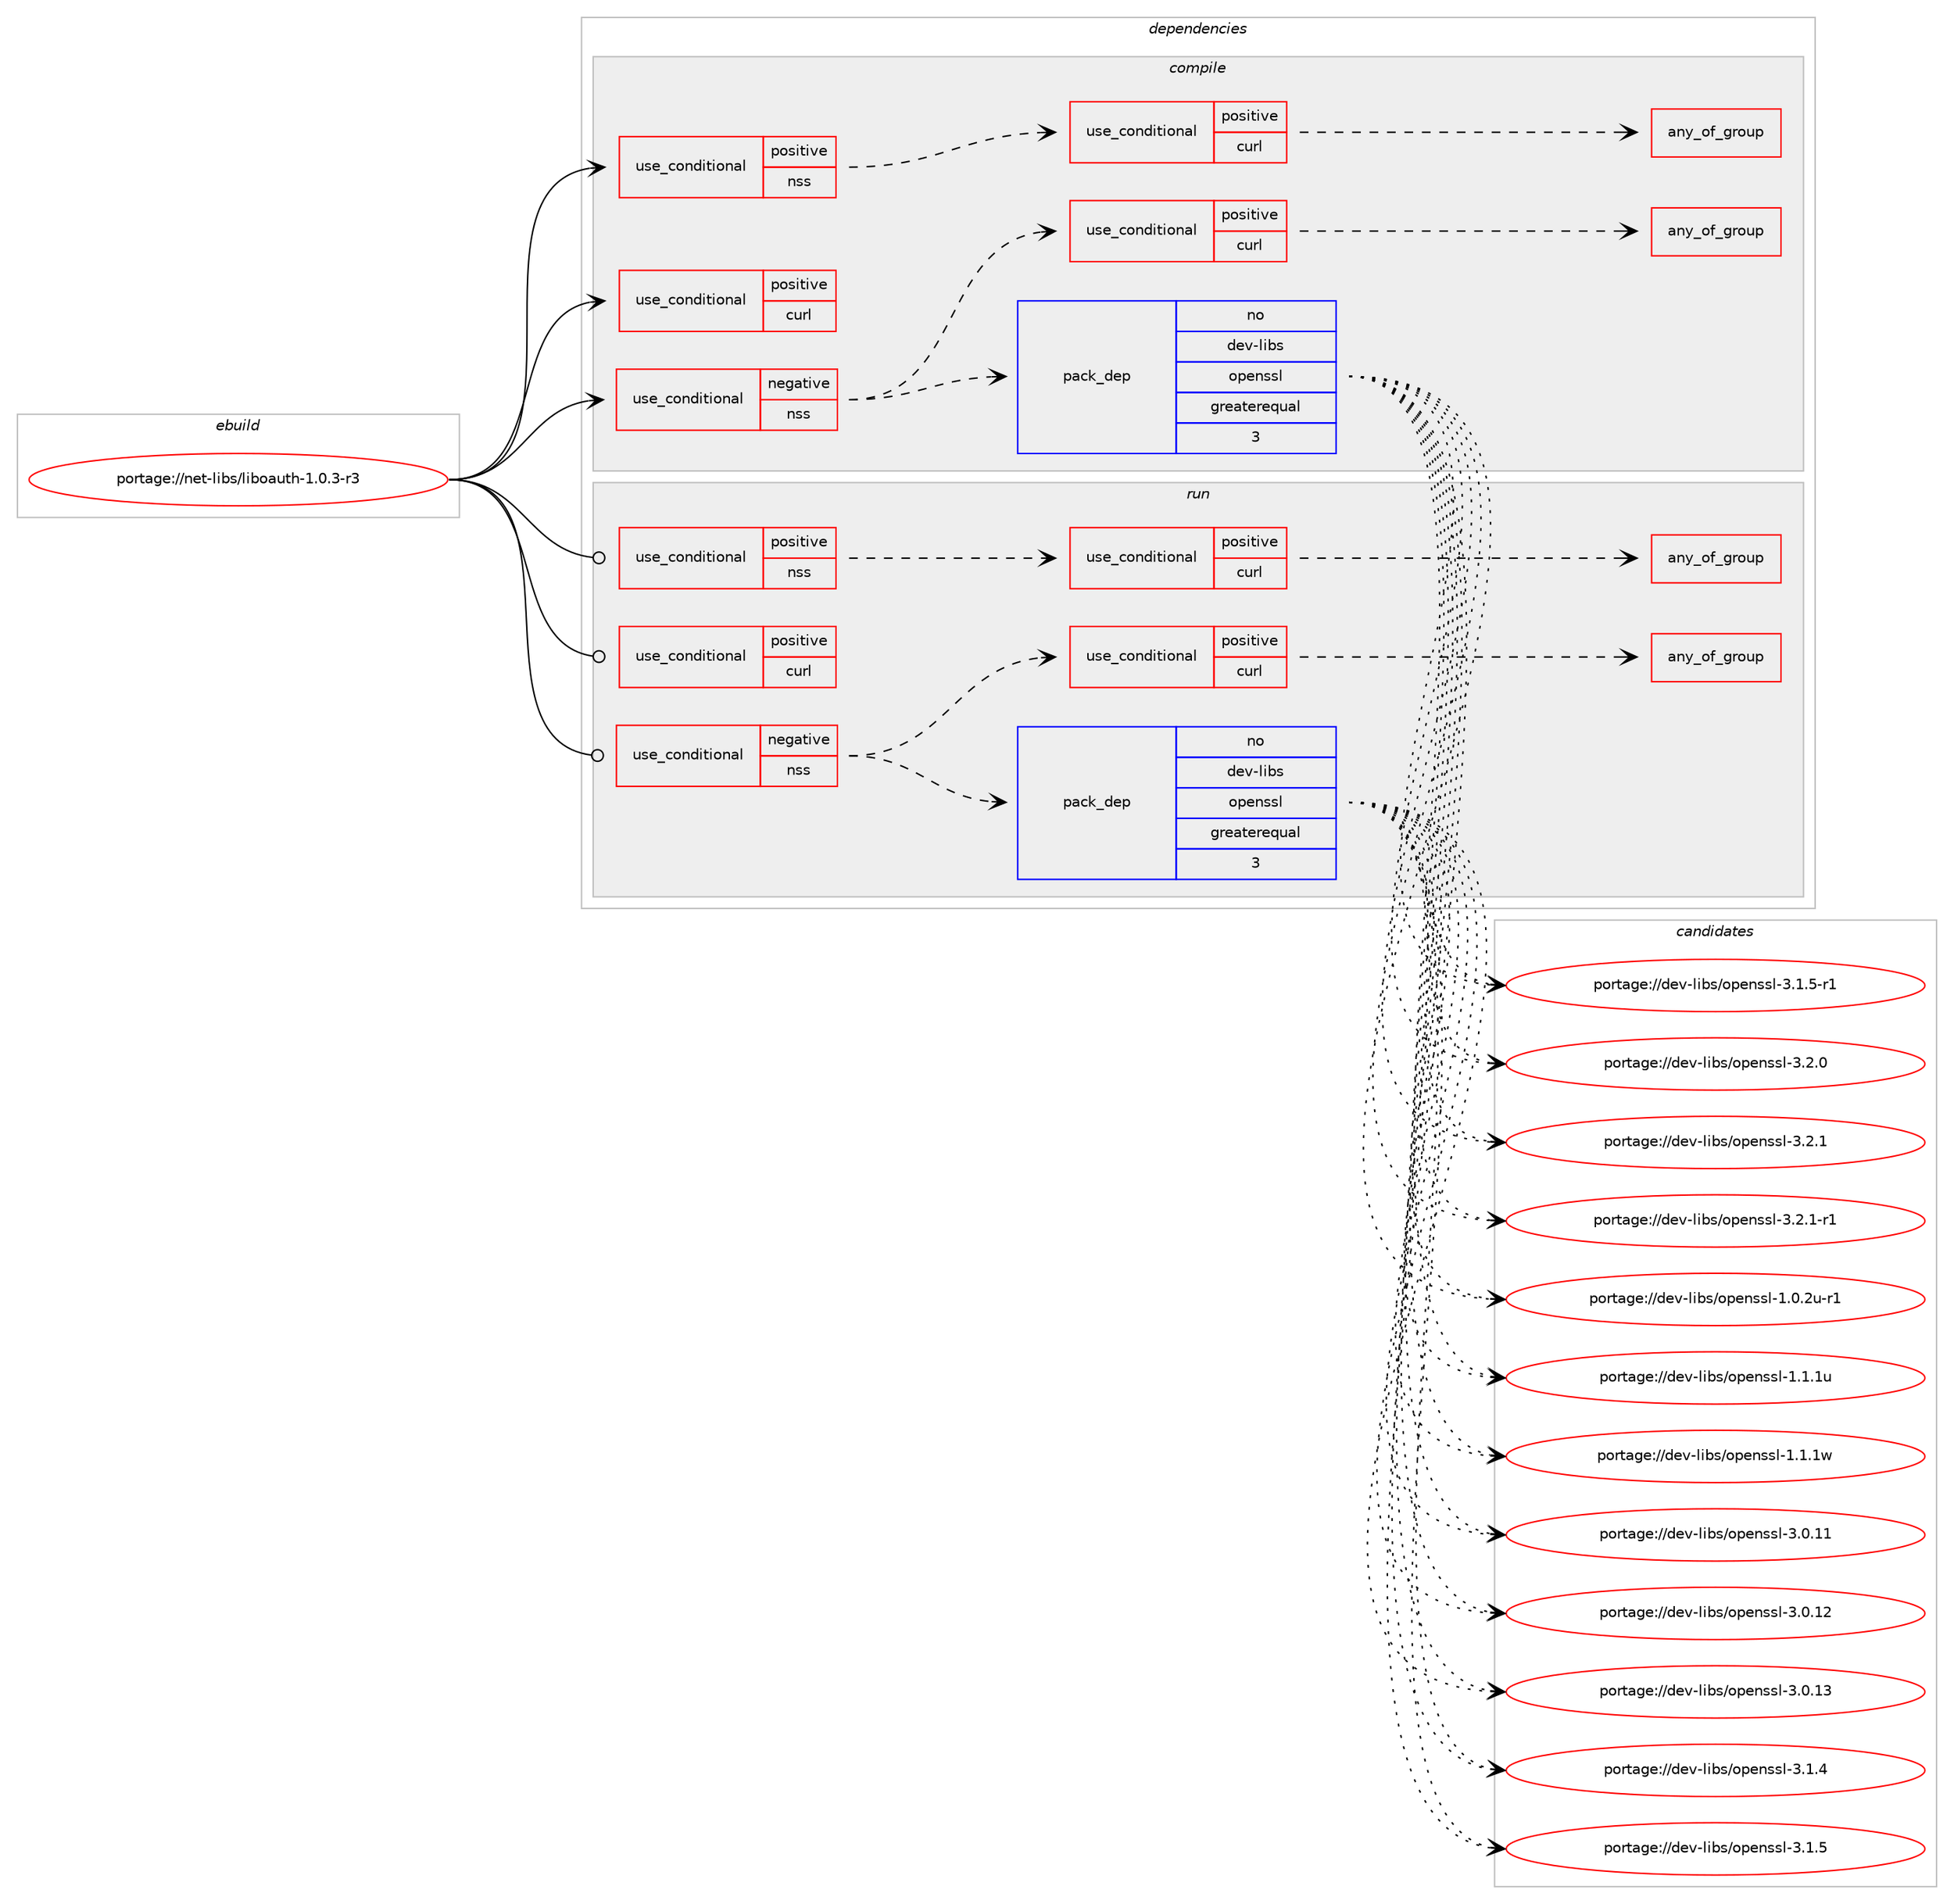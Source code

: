 digraph prolog {

# *************
# Graph options
# *************

newrank=true;
concentrate=true;
compound=true;
graph [rankdir=LR,fontname=Helvetica,fontsize=10,ranksep=1.5];#, ranksep=2.5, nodesep=0.2];
edge  [arrowhead=vee];
node  [fontname=Helvetica,fontsize=10];

# **********
# The ebuild
# **********

subgraph cluster_leftcol {
color=gray;
rank=same;
label=<<i>ebuild</i>>;
id [label="portage://net-libs/liboauth-1.0.3-r3", color=red, width=4, href="../net-libs/liboauth-1.0.3-r3.svg"];
}

# ****************
# The dependencies
# ****************

subgraph cluster_midcol {
color=gray;
label=<<i>dependencies</i>>;
subgraph cluster_compile {
fillcolor="#eeeeee";
style=filled;
label=<<i>compile</i>>;
subgraph cond2734 {
dependency3898 [label=<<TABLE BORDER="0" CELLBORDER="1" CELLSPACING="0" CELLPADDING="4"><TR><TD ROWSPAN="3" CELLPADDING="10">use_conditional</TD></TR><TR><TD>negative</TD></TR><TR><TD>nss</TD></TR></TABLE>>, shape=none, color=red];
subgraph pack1118 {
dependency3899 [label=<<TABLE BORDER="0" CELLBORDER="1" CELLSPACING="0" CELLPADDING="4" WIDTH="220"><TR><TD ROWSPAN="6" CELLPADDING="30">pack_dep</TD></TR><TR><TD WIDTH="110">no</TD></TR><TR><TD>dev-libs</TD></TR><TR><TD>openssl</TD></TR><TR><TD>greaterequal</TD></TR><TR><TD>3</TD></TR></TABLE>>, shape=none, color=blue];
}
dependency3898:e -> dependency3899:w [weight=20,style="dashed",arrowhead="vee"];
subgraph cond2735 {
dependency3900 [label=<<TABLE BORDER="0" CELLBORDER="1" CELLSPACING="0" CELLPADDING="4"><TR><TD ROWSPAN="3" CELLPADDING="10">use_conditional</TD></TR><TR><TD>positive</TD></TR><TR><TD>curl</TD></TR></TABLE>>, shape=none, color=red];
subgraph any47 {
dependency3901 [label=<<TABLE BORDER="0" CELLBORDER="1" CELLSPACING="0" CELLPADDING="4"><TR><TD CELLPADDING="10">any_of_group</TD></TR></TABLE>>, shape=none, color=red];# *** BEGIN UNKNOWN DEPENDENCY TYPE (TODO) ***
# dependency3901 -> package_dependency(portage://net-libs/liboauth-1.0.3-r3,install,no,net-misc,curl,none,[,,],[],[use(enable(ssl),none),use(enable(curl_ssl_openssl),none)])
# *** END UNKNOWN DEPENDENCY TYPE (TODO) ***

# *** BEGIN UNKNOWN DEPENDENCY TYPE (TODO) ***
# dependency3901 -> package_dependency(portage://net-libs/liboauth-1.0.3-r3,install,no,net-misc,curl,none,[,,],[],[use(disable(ssl),none)])
# *** END UNKNOWN DEPENDENCY TYPE (TODO) ***

}
dependency3900:e -> dependency3901:w [weight=20,style="dashed",arrowhead="vee"];
}
dependency3898:e -> dependency3900:w [weight=20,style="dashed",arrowhead="vee"];
}
id:e -> dependency3898:w [weight=20,style="solid",arrowhead="vee"];
subgraph cond2736 {
dependency3902 [label=<<TABLE BORDER="0" CELLBORDER="1" CELLSPACING="0" CELLPADDING="4"><TR><TD ROWSPAN="3" CELLPADDING="10">use_conditional</TD></TR><TR><TD>positive</TD></TR><TR><TD>curl</TD></TR></TABLE>>, shape=none, color=red];
# *** BEGIN UNKNOWN DEPENDENCY TYPE (TODO) ***
# dependency3902 -> package_dependency(portage://net-libs/liboauth-1.0.3-r3,install,no,net-misc,curl,none,[,,],[],[])
# *** END UNKNOWN DEPENDENCY TYPE (TODO) ***

}
id:e -> dependency3902:w [weight=20,style="solid",arrowhead="vee"];
subgraph cond2737 {
dependency3903 [label=<<TABLE BORDER="0" CELLBORDER="1" CELLSPACING="0" CELLPADDING="4"><TR><TD ROWSPAN="3" CELLPADDING="10">use_conditional</TD></TR><TR><TD>positive</TD></TR><TR><TD>nss</TD></TR></TABLE>>, shape=none, color=red];
# *** BEGIN UNKNOWN DEPENDENCY TYPE (TODO) ***
# dependency3903 -> package_dependency(portage://net-libs/liboauth-1.0.3-r3,install,no,dev-libs,nss,none,[,,],[],[])
# *** END UNKNOWN DEPENDENCY TYPE (TODO) ***

subgraph cond2738 {
dependency3904 [label=<<TABLE BORDER="0" CELLBORDER="1" CELLSPACING="0" CELLPADDING="4"><TR><TD ROWSPAN="3" CELLPADDING="10">use_conditional</TD></TR><TR><TD>positive</TD></TR><TR><TD>curl</TD></TR></TABLE>>, shape=none, color=red];
subgraph any48 {
dependency3905 [label=<<TABLE BORDER="0" CELLBORDER="1" CELLSPACING="0" CELLPADDING="4"><TR><TD CELLPADDING="10">any_of_group</TD></TR></TABLE>>, shape=none, color=red];# *** BEGIN UNKNOWN DEPENDENCY TYPE (TODO) ***
# dependency3905 -> package_dependency(portage://net-libs/liboauth-1.0.3-r3,install,no,net-misc,curl,none,[,,],[],[use(enable(ssl),none),use(enable(curl_ssl_nss),negative)])
# *** END UNKNOWN DEPENDENCY TYPE (TODO) ***

# *** BEGIN UNKNOWN DEPENDENCY TYPE (TODO) ***
# dependency3905 -> package_dependency(portage://net-libs/liboauth-1.0.3-r3,install,no,net-misc,curl,none,[,,],[],[use(disable(ssl),none)])
# *** END UNKNOWN DEPENDENCY TYPE (TODO) ***

}
dependency3904:e -> dependency3905:w [weight=20,style="dashed",arrowhead="vee"];
}
dependency3903:e -> dependency3904:w [weight=20,style="dashed",arrowhead="vee"];
}
id:e -> dependency3903:w [weight=20,style="solid",arrowhead="vee"];
}
subgraph cluster_compileandrun {
fillcolor="#eeeeee";
style=filled;
label=<<i>compile and run</i>>;
}
subgraph cluster_run {
fillcolor="#eeeeee";
style=filled;
label=<<i>run</i>>;
subgraph cond2739 {
dependency3906 [label=<<TABLE BORDER="0" CELLBORDER="1" CELLSPACING="0" CELLPADDING="4"><TR><TD ROWSPAN="3" CELLPADDING="10">use_conditional</TD></TR><TR><TD>negative</TD></TR><TR><TD>nss</TD></TR></TABLE>>, shape=none, color=red];
subgraph pack1119 {
dependency3907 [label=<<TABLE BORDER="0" CELLBORDER="1" CELLSPACING="0" CELLPADDING="4" WIDTH="220"><TR><TD ROWSPAN="6" CELLPADDING="30">pack_dep</TD></TR><TR><TD WIDTH="110">no</TD></TR><TR><TD>dev-libs</TD></TR><TR><TD>openssl</TD></TR><TR><TD>greaterequal</TD></TR><TR><TD>3</TD></TR></TABLE>>, shape=none, color=blue];
}
dependency3906:e -> dependency3907:w [weight=20,style="dashed",arrowhead="vee"];
subgraph cond2740 {
dependency3908 [label=<<TABLE BORDER="0" CELLBORDER="1" CELLSPACING="0" CELLPADDING="4"><TR><TD ROWSPAN="3" CELLPADDING="10">use_conditional</TD></TR><TR><TD>positive</TD></TR><TR><TD>curl</TD></TR></TABLE>>, shape=none, color=red];
subgraph any49 {
dependency3909 [label=<<TABLE BORDER="0" CELLBORDER="1" CELLSPACING="0" CELLPADDING="4"><TR><TD CELLPADDING="10">any_of_group</TD></TR></TABLE>>, shape=none, color=red];# *** BEGIN UNKNOWN DEPENDENCY TYPE (TODO) ***
# dependency3909 -> package_dependency(portage://net-libs/liboauth-1.0.3-r3,run,no,net-misc,curl,none,[,,],[],[use(enable(ssl),none),use(enable(curl_ssl_openssl),none)])
# *** END UNKNOWN DEPENDENCY TYPE (TODO) ***

# *** BEGIN UNKNOWN DEPENDENCY TYPE (TODO) ***
# dependency3909 -> package_dependency(portage://net-libs/liboauth-1.0.3-r3,run,no,net-misc,curl,none,[,,],[],[use(disable(ssl),none)])
# *** END UNKNOWN DEPENDENCY TYPE (TODO) ***

}
dependency3908:e -> dependency3909:w [weight=20,style="dashed",arrowhead="vee"];
}
dependency3906:e -> dependency3908:w [weight=20,style="dashed",arrowhead="vee"];
}
id:e -> dependency3906:w [weight=20,style="solid",arrowhead="odot"];
subgraph cond2741 {
dependency3910 [label=<<TABLE BORDER="0" CELLBORDER="1" CELLSPACING="0" CELLPADDING="4"><TR><TD ROWSPAN="3" CELLPADDING="10">use_conditional</TD></TR><TR><TD>positive</TD></TR><TR><TD>curl</TD></TR></TABLE>>, shape=none, color=red];
# *** BEGIN UNKNOWN DEPENDENCY TYPE (TODO) ***
# dependency3910 -> package_dependency(portage://net-libs/liboauth-1.0.3-r3,run,no,net-misc,curl,none,[,,],[],[])
# *** END UNKNOWN DEPENDENCY TYPE (TODO) ***

}
id:e -> dependency3910:w [weight=20,style="solid",arrowhead="odot"];
subgraph cond2742 {
dependency3911 [label=<<TABLE BORDER="0" CELLBORDER="1" CELLSPACING="0" CELLPADDING="4"><TR><TD ROWSPAN="3" CELLPADDING="10">use_conditional</TD></TR><TR><TD>positive</TD></TR><TR><TD>nss</TD></TR></TABLE>>, shape=none, color=red];
# *** BEGIN UNKNOWN DEPENDENCY TYPE (TODO) ***
# dependency3911 -> package_dependency(portage://net-libs/liboauth-1.0.3-r3,run,no,dev-libs,nss,none,[,,],[],[])
# *** END UNKNOWN DEPENDENCY TYPE (TODO) ***

subgraph cond2743 {
dependency3912 [label=<<TABLE BORDER="0" CELLBORDER="1" CELLSPACING="0" CELLPADDING="4"><TR><TD ROWSPAN="3" CELLPADDING="10">use_conditional</TD></TR><TR><TD>positive</TD></TR><TR><TD>curl</TD></TR></TABLE>>, shape=none, color=red];
subgraph any50 {
dependency3913 [label=<<TABLE BORDER="0" CELLBORDER="1" CELLSPACING="0" CELLPADDING="4"><TR><TD CELLPADDING="10">any_of_group</TD></TR></TABLE>>, shape=none, color=red];# *** BEGIN UNKNOWN DEPENDENCY TYPE (TODO) ***
# dependency3913 -> package_dependency(portage://net-libs/liboauth-1.0.3-r3,run,no,net-misc,curl,none,[,,],[],[use(enable(ssl),none),use(enable(curl_ssl_nss),negative)])
# *** END UNKNOWN DEPENDENCY TYPE (TODO) ***

# *** BEGIN UNKNOWN DEPENDENCY TYPE (TODO) ***
# dependency3913 -> package_dependency(portage://net-libs/liboauth-1.0.3-r3,run,no,net-misc,curl,none,[,,],[],[use(disable(ssl),none)])
# *** END UNKNOWN DEPENDENCY TYPE (TODO) ***

}
dependency3912:e -> dependency3913:w [weight=20,style="dashed",arrowhead="vee"];
}
dependency3911:e -> dependency3912:w [weight=20,style="dashed",arrowhead="vee"];
}
id:e -> dependency3911:w [weight=20,style="solid",arrowhead="odot"];
}
}

# **************
# The candidates
# **************

subgraph cluster_choices {
rank=same;
color=gray;
label=<<i>candidates</i>>;

subgraph choice1118 {
color=black;
nodesep=1;
choice1001011184510810598115471111121011101151151084549464846501174511449 [label="portage://dev-libs/openssl-1.0.2u-r1", color=red, width=4,href="../dev-libs/openssl-1.0.2u-r1.svg"];
choice100101118451081059811547111112101110115115108454946494649117 [label="portage://dev-libs/openssl-1.1.1u", color=red, width=4,href="../dev-libs/openssl-1.1.1u.svg"];
choice100101118451081059811547111112101110115115108454946494649119 [label="portage://dev-libs/openssl-1.1.1w", color=red, width=4,href="../dev-libs/openssl-1.1.1w.svg"];
choice10010111845108105981154711111210111011511510845514648464949 [label="portage://dev-libs/openssl-3.0.11", color=red, width=4,href="../dev-libs/openssl-3.0.11.svg"];
choice10010111845108105981154711111210111011511510845514648464950 [label="portage://dev-libs/openssl-3.0.12", color=red, width=4,href="../dev-libs/openssl-3.0.12.svg"];
choice10010111845108105981154711111210111011511510845514648464951 [label="portage://dev-libs/openssl-3.0.13", color=red, width=4,href="../dev-libs/openssl-3.0.13.svg"];
choice100101118451081059811547111112101110115115108455146494652 [label="portage://dev-libs/openssl-3.1.4", color=red, width=4,href="../dev-libs/openssl-3.1.4.svg"];
choice100101118451081059811547111112101110115115108455146494653 [label="portage://dev-libs/openssl-3.1.5", color=red, width=4,href="../dev-libs/openssl-3.1.5.svg"];
choice1001011184510810598115471111121011101151151084551464946534511449 [label="portage://dev-libs/openssl-3.1.5-r1", color=red, width=4,href="../dev-libs/openssl-3.1.5-r1.svg"];
choice100101118451081059811547111112101110115115108455146504648 [label="portage://dev-libs/openssl-3.2.0", color=red, width=4,href="../dev-libs/openssl-3.2.0.svg"];
choice100101118451081059811547111112101110115115108455146504649 [label="portage://dev-libs/openssl-3.2.1", color=red, width=4,href="../dev-libs/openssl-3.2.1.svg"];
choice1001011184510810598115471111121011101151151084551465046494511449 [label="portage://dev-libs/openssl-3.2.1-r1", color=red, width=4,href="../dev-libs/openssl-3.2.1-r1.svg"];
dependency3899:e -> choice1001011184510810598115471111121011101151151084549464846501174511449:w [style=dotted,weight="100"];
dependency3899:e -> choice100101118451081059811547111112101110115115108454946494649117:w [style=dotted,weight="100"];
dependency3899:e -> choice100101118451081059811547111112101110115115108454946494649119:w [style=dotted,weight="100"];
dependency3899:e -> choice10010111845108105981154711111210111011511510845514648464949:w [style=dotted,weight="100"];
dependency3899:e -> choice10010111845108105981154711111210111011511510845514648464950:w [style=dotted,weight="100"];
dependency3899:e -> choice10010111845108105981154711111210111011511510845514648464951:w [style=dotted,weight="100"];
dependency3899:e -> choice100101118451081059811547111112101110115115108455146494652:w [style=dotted,weight="100"];
dependency3899:e -> choice100101118451081059811547111112101110115115108455146494653:w [style=dotted,weight="100"];
dependency3899:e -> choice1001011184510810598115471111121011101151151084551464946534511449:w [style=dotted,weight="100"];
dependency3899:e -> choice100101118451081059811547111112101110115115108455146504648:w [style=dotted,weight="100"];
dependency3899:e -> choice100101118451081059811547111112101110115115108455146504649:w [style=dotted,weight="100"];
dependency3899:e -> choice1001011184510810598115471111121011101151151084551465046494511449:w [style=dotted,weight="100"];
}
subgraph choice1119 {
color=black;
nodesep=1;
choice1001011184510810598115471111121011101151151084549464846501174511449 [label="portage://dev-libs/openssl-1.0.2u-r1", color=red, width=4,href="../dev-libs/openssl-1.0.2u-r1.svg"];
choice100101118451081059811547111112101110115115108454946494649117 [label="portage://dev-libs/openssl-1.1.1u", color=red, width=4,href="../dev-libs/openssl-1.1.1u.svg"];
choice100101118451081059811547111112101110115115108454946494649119 [label="portage://dev-libs/openssl-1.1.1w", color=red, width=4,href="../dev-libs/openssl-1.1.1w.svg"];
choice10010111845108105981154711111210111011511510845514648464949 [label="portage://dev-libs/openssl-3.0.11", color=red, width=4,href="../dev-libs/openssl-3.0.11.svg"];
choice10010111845108105981154711111210111011511510845514648464950 [label="portage://dev-libs/openssl-3.0.12", color=red, width=4,href="../dev-libs/openssl-3.0.12.svg"];
choice10010111845108105981154711111210111011511510845514648464951 [label="portage://dev-libs/openssl-3.0.13", color=red, width=4,href="../dev-libs/openssl-3.0.13.svg"];
choice100101118451081059811547111112101110115115108455146494652 [label="portage://dev-libs/openssl-3.1.4", color=red, width=4,href="../dev-libs/openssl-3.1.4.svg"];
choice100101118451081059811547111112101110115115108455146494653 [label="portage://dev-libs/openssl-3.1.5", color=red, width=4,href="../dev-libs/openssl-3.1.5.svg"];
choice1001011184510810598115471111121011101151151084551464946534511449 [label="portage://dev-libs/openssl-3.1.5-r1", color=red, width=4,href="../dev-libs/openssl-3.1.5-r1.svg"];
choice100101118451081059811547111112101110115115108455146504648 [label="portage://dev-libs/openssl-3.2.0", color=red, width=4,href="../dev-libs/openssl-3.2.0.svg"];
choice100101118451081059811547111112101110115115108455146504649 [label="portage://dev-libs/openssl-3.2.1", color=red, width=4,href="../dev-libs/openssl-3.2.1.svg"];
choice1001011184510810598115471111121011101151151084551465046494511449 [label="portage://dev-libs/openssl-3.2.1-r1", color=red, width=4,href="../dev-libs/openssl-3.2.1-r1.svg"];
dependency3907:e -> choice1001011184510810598115471111121011101151151084549464846501174511449:w [style=dotted,weight="100"];
dependency3907:e -> choice100101118451081059811547111112101110115115108454946494649117:w [style=dotted,weight="100"];
dependency3907:e -> choice100101118451081059811547111112101110115115108454946494649119:w [style=dotted,weight="100"];
dependency3907:e -> choice10010111845108105981154711111210111011511510845514648464949:w [style=dotted,weight="100"];
dependency3907:e -> choice10010111845108105981154711111210111011511510845514648464950:w [style=dotted,weight="100"];
dependency3907:e -> choice10010111845108105981154711111210111011511510845514648464951:w [style=dotted,weight="100"];
dependency3907:e -> choice100101118451081059811547111112101110115115108455146494652:w [style=dotted,weight="100"];
dependency3907:e -> choice100101118451081059811547111112101110115115108455146494653:w [style=dotted,weight="100"];
dependency3907:e -> choice1001011184510810598115471111121011101151151084551464946534511449:w [style=dotted,weight="100"];
dependency3907:e -> choice100101118451081059811547111112101110115115108455146504648:w [style=dotted,weight="100"];
dependency3907:e -> choice100101118451081059811547111112101110115115108455146504649:w [style=dotted,weight="100"];
dependency3907:e -> choice1001011184510810598115471111121011101151151084551465046494511449:w [style=dotted,weight="100"];
}
}

}
